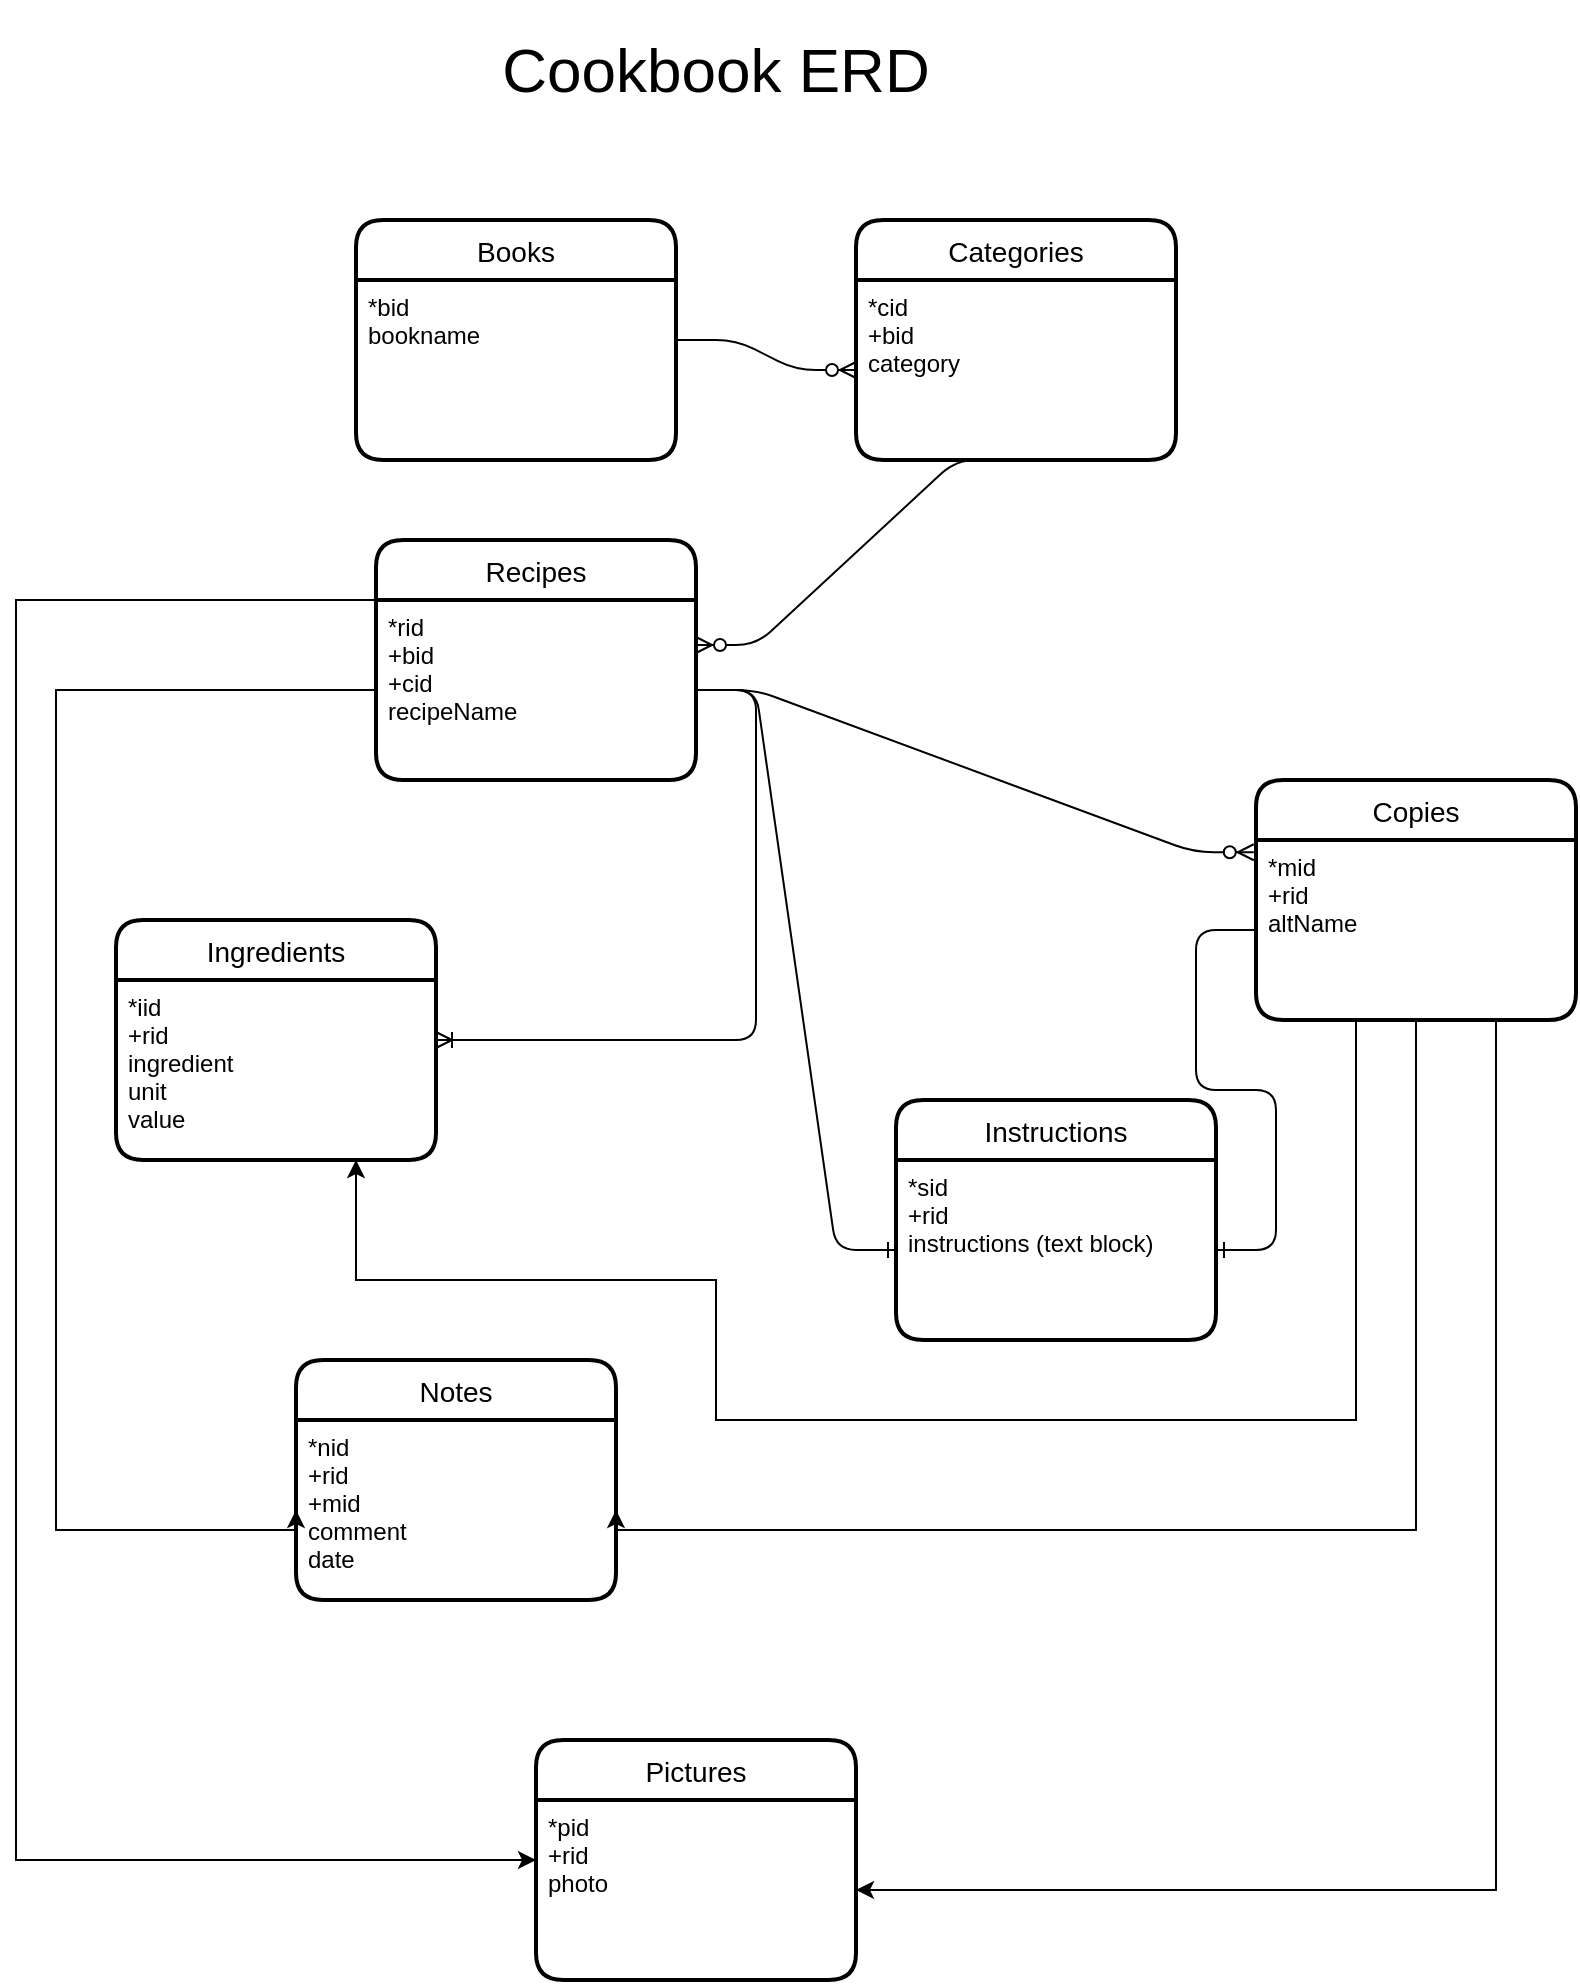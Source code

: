 <mxfile version="13.9.2" type="device"><diagram id="R2lEEEUBdFMjLlhIrx00" name="Page-1"><mxGraphModel dx="1422" dy="774" grid="1" gridSize="10" guides="1" tooltips="1" connect="1" arrows="1" fold="1" page="1" pageScale="1" pageWidth="850" pageHeight="1100" math="0" shadow="0" extFonts="Permanent Marker^https://fonts.googleapis.com/css?family=Permanent+Marker"><root><mxCell id="0"/><mxCell id="1" parent="0"/><mxCell id="oeaTw-2lQI32gvT9yjlb-41" value="Books" style="swimlane;childLayout=stackLayout;horizontal=1;startSize=30;horizontalStack=0;rounded=1;fontSize=14;fontStyle=0;strokeWidth=2;resizeParent=0;resizeLast=1;shadow=0;dashed=0;align=center;" vertex="1" parent="1"><mxGeometry x="200" y="140" width="160" height="120" as="geometry"/></mxCell><mxCell id="oeaTw-2lQI32gvT9yjlb-42" value="*bid&#10;bookname" style="align=left;strokeColor=none;fillColor=none;spacingLeft=4;fontSize=12;verticalAlign=top;resizable=0;rotatable=0;part=1;" vertex="1" parent="oeaTw-2lQI32gvT9yjlb-41"><mxGeometry y="30" width="160" height="90" as="geometry"/></mxCell><mxCell id="oeaTw-2lQI32gvT9yjlb-43" value="Categories" style="swimlane;childLayout=stackLayout;horizontal=1;startSize=30;horizontalStack=0;rounded=1;fontSize=14;fontStyle=0;strokeWidth=2;resizeParent=0;resizeLast=1;shadow=0;dashed=0;align=center;" vertex="1" parent="1"><mxGeometry x="450" y="140" width="160" height="120" as="geometry"/></mxCell><mxCell id="oeaTw-2lQI32gvT9yjlb-44" value="*cid&#10;+bid&#10;category" style="align=left;strokeColor=none;fillColor=none;spacingLeft=4;fontSize=12;verticalAlign=top;resizable=0;rotatable=0;part=1;" vertex="1" parent="oeaTw-2lQI32gvT9yjlb-43"><mxGeometry y="30" width="160" height="90" as="geometry"/></mxCell><mxCell id="oeaTw-2lQI32gvT9yjlb-78" style="edgeStyle=orthogonalEdgeStyle;rounded=0;orthogonalLoop=1;jettySize=auto;html=1;" edge="1" parent="1" source="oeaTw-2lQI32gvT9yjlb-45" target="oeaTw-2lQI32gvT9yjlb-49"><mxGeometry relative="1" as="geometry"><Array as="points"><mxPoint x="30" y="330"/><mxPoint x="30" y="960"/></Array></mxGeometry></mxCell><mxCell id="oeaTw-2lQI32gvT9yjlb-45" value="Recipes" style="swimlane;childLayout=stackLayout;horizontal=1;startSize=30;horizontalStack=0;rounded=1;fontSize=14;fontStyle=0;strokeWidth=2;resizeParent=0;resizeLast=1;shadow=0;dashed=0;align=center;" vertex="1" parent="1"><mxGeometry x="210" y="300" width="160" height="120" as="geometry"/></mxCell><mxCell id="oeaTw-2lQI32gvT9yjlb-46" value="*rid&#10;+bid&#10;+cid&#10;recipeName&#10;" style="align=left;strokeColor=none;fillColor=none;spacingLeft=4;fontSize=12;verticalAlign=top;resizable=0;rotatable=0;part=1;" vertex="1" parent="oeaTw-2lQI32gvT9yjlb-45"><mxGeometry y="30" width="160" height="90" as="geometry"/></mxCell><mxCell id="oeaTw-2lQI32gvT9yjlb-47" value="Instructions" style="swimlane;childLayout=stackLayout;horizontal=1;startSize=30;horizontalStack=0;rounded=1;fontSize=14;fontStyle=0;strokeWidth=2;resizeParent=0;resizeLast=1;shadow=0;dashed=0;align=center;" vertex="1" parent="1"><mxGeometry x="470" y="580" width="160" height="120" as="geometry"/></mxCell><mxCell id="oeaTw-2lQI32gvT9yjlb-48" value="*sid&#10;+rid&#10;instructions (text block)" style="align=left;strokeColor=none;fillColor=none;spacingLeft=4;fontSize=12;verticalAlign=top;resizable=0;rotatable=0;part=1;" vertex="1" parent="oeaTw-2lQI32gvT9yjlb-47"><mxGeometry y="30" width="160" height="90" as="geometry"/></mxCell><mxCell id="oeaTw-2lQI32gvT9yjlb-49" value="Pictures" style="swimlane;childLayout=stackLayout;horizontal=1;startSize=30;horizontalStack=0;rounded=1;fontSize=14;fontStyle=0;strokeWidth=2;resizeParent=0;resizeLast=1;shadow=0;dashed=0;align=center;" vertex="1" parent="1"><mxGeometry x="290" y="900" width="160" height="120" as="geometry"/></mxCell><mxCell id="oeaTw-2lQI32gvT9yjlb-50" value="*pid&#10;+rid&#10;photo" style="align=left;strokeColor=none;fillColor=none;spacingLeft=4;fontSize=12;verticalAlign=top;resizable=0;rotatable=0;part=1;" vertex="1" parent="oeaTw-2lQI32gvT9yjlb-49"><mxGeometry y="30" width="160" height="90" as="geometry"/></mxCell><mxCell id="oeaTw-2lQI32gvT9yjlb-53" value="Ingredients" style="swimlane;childLayout=stackLayout;horizontal=1;startSize=30;horizontalStack=0;rounded=1;fontSize=14;fontStyle=0;strokeWidth=2;resizeParent=0;resizeLast=1;shadow=0;dashed=0;align=center;" vertex="1" parent="1"><mxGeometry x="80" y="490" width="160" height="120" as="geometry"/></mxCell><mxCell id="oeaTw-2lQI32gvT9yjlb-54" value="*iid&#10;+rid&#10;ingredient&#10;unit&#10;value" style="align=left;strokeColor=none;fillColor=none;spacingLeft=4;fontSize=12;verticalAlign=top;resizable=0;rotatable=0;part=1;" vertex="1" parent="oeaTw-2lQI32gvT9yjlb-53"><mxGeometry y="30" width="160" height="90" as="geometry"/></mxCell><mxCell id="oeaTw-2lQI32gvT9yjlb-55" value="Notes" style="swimlane;childLayout=stackLayout;horizontal=1;startSize=30;horizontalStack=0;rounded=1;fontSize=14;fontStyle=0;strokeWidth=2;resizeParent=0;resizeLast=1;shadow=0;dashed=0;align=center;" vertex="1" parent="1"><mxGeometry x="170" y="710" width="160" height="120" as="geometry"/></mxCell><mxCell id="oeaTw-2lQI32gvT9yjlb-56" value="*nid&#10;+rid&#10;+mid&#10;comment&#10;date" style="align=left;strokeColor=none;fillColor=none;spacingLeft=4;fontSize=12;verticalAlign=top;resizable=0;rotatable=0;part=1;" vertex="1" parent="oeaTw-2lQI32gvT9yjlb-55"><mxGeometry y="30" width="160" height="90" as="geometry"/></mxCell><mxCell id="oeaTw-2lQI32gvT9yjlb-86" style="edgeStyle=orthogonalEdgeStyle;rounded=0;orthogonalLoop=1;jettySize=auto;html=1;entryX=1;entryY=0.5;entryDx=0;entryDy=0;" edge="1" parent="1" source="oeaTw-2lQI32gvT9yjlb-58" target="oeaTw-2lQI32gvT9yjlb-50"><mxGeometry relative="1" as="geometry"><Array as="points"><mxPoint x="770" y="975"/></Array></mxGeometry></mxCell><mxCell id="oeaTw-2lQI32gvT9yjlb-58" value="Copies" style="swimlane;childLayout=stackLayout;horizontal=1;startSize=30;horizontalStack=0;rounded=1;fontSize=14;fontStyle=0;strokeWidth=2;resizeParent=0;resizeLast=1;shadow=0;dashed=0;align=center;" vertex="1" parent="1"><mxGeometry x="650" y="420" width="160" height="120" as="geometry"/></mxCell><mxCell id="oeaTw-2lQI32gvT9yjlb-59" value="*mid&#10;+rid&#10;altName" style="align=left;strokeColor=none;fillColor=none;spacingLeft=4;fontSize=12;verticalAlign=top;resizable=0;rotatable=0;part=1;" vertex="1" parent="oeaTw-2lQI32gvT9yjlb-58"><mxGeometry y="30" width="160" height="90" as="geometry"/></mxCell><mxCell id="oeaTw-2lQI32gvT9yjlb-62" value="" style="edgeStyle=entityRelationEdgeStyle;fontSize=12;html=1;endArrow=ERzeroToMany;endFill=1;entryX=0;entryY=0.5;entryDx=0;entryDy=0;" edge="1" parent="1" source="oeaTw-2lQI32gvT9yjlb-41" target="oeaTw-2lQI32gvT9yjlb-44"><mxGeometry width="100" height="100" relative="1" as="geometry"><mxPoint x="340" y="430" as="sourcePoint"/><mxPoint x="440" y="330" as="targetPoint"/></mxGeometry></mxCell><mxCell id="oeaTw-2lQI32gvT9yjlb-63" value="" style="edgeStyle=entityRelationEdgeStyle;fontSize=12;html=1;endArrow=ERzeroToMany;endFill=1;entryX=1;entryY=0.25;entryDx=0;entryDy=0;exitX=0.5;exitY=1;exitDx=0;exitDy=0;" edge="1" parent="1" source="oeaTw-2lQI32gvT9yjlb-44" target="oeaTw-2lQI32gvT9yjlb-46"><mxGeometry width="100" height="100" relative="1" as="geometry"><mxPoint x="310" y="480" as="sourcePoint"/><mxPoint x="410" y="380" as="targetPoint"/></mxGeometry></mxCell><mxCell id="oeaTw-2lQI32gvT9yjlb-64" value="" style="edgeStyle=entityRelationEdgeStyle;fontSize=12;html=1;endArrow=ERzeroToMany;endFill=1;entryX=-0.007;entryY=0.068;entryDx=0;entryDy=0;entryPerimeter=0;" edge="1" parent="1" source="oeaTw-2lQI32gvT9yjlb-46" target="oeaTw-2lQI32gvT9yjlb-59"><mxGeometry width="100" height="100" relative="1" as="geometry"><mxPoint x="310" y="570" as="sourcePoint"/><mxPoint x="410" y="470" as="targetPoint"/></mxGeometry></mxCell><mxCell id="oeaTw-2lQI32gvT9yjlb-65" value="" style="edgeStyle=entityRelationEdgeStyle;fontSize=12;html=1;endArrow=ERoneToMany;" edge="1" parent="1" source="oeaTw-2lQI32gvT9yjlb-46" target="oeaTw-2lQI32gvT9yjlb-53"><mxGeometry width="100" height="100" relative="1" as="geometry"><mxPoint x="80" y="610" as="sourcePoint"/><mxPoint x="180" y="510" as="targetPoint"/></mxGeometry></mxCell><mxCell id="oeaTw-2lQI32gvT9yjlb-66" value="" style="edgeStyle=entityRelationEdgeStyle;fontSize=12;html=1;endArrow=ERone;endFill=1;" edge="1" parent="1" source="oeaTw-2lQI32gvT9yjlb-46" target="oeaTw-2lQI32gvT9yjlb-48"><mxGeometry width="100" height="100" relative="1" as="geometry"><mxPoint x="330" y="610" as="sourcePoint"/><mxPoint x="430" y="510" as="targetPoint"/></mxGeometry></mxCell><mxCell id="oeaTw-2lQI32gvT9yjlb-76" value="" style="edgeStyle=entityRelationEdgeStyle;fontSize=12;html=1;endArrow=ERone;endFill=1;exitX=0;exitY=0.5;exitDx=0;exitDy=0;" edge="1" parent="1" source="oeaTw-2lQI32gvT9yjlb-59" target="oeaTw-2lQI32gvT9yjlb-48"><mxGeometry width="100" height="100" relative="1" as="geometry"><mxPoint x="240" y="468" as="sourcePoint"/><mxPoint x="488" y="673" as="targetPoint"/></mxGeometry></mxCell><mxCell id="oeaTw-2lQI32gvT9yjlb-84" style="edgeStyle=orthogonalEdgeStyle;rounded=0;orthogonalLoop=1;jettySize=auto;html=1;entryX=0;entryY=0.5;entryDx=0;entryDy=0;" edge="1" parent="1" source="oeaTw-2lQI32gvT9yjlb-46" target="oeaTw-2lQI32gvT9yjlb-56"><mxGeometry relative="1" as="geometry"><Array as="points"><mxPoint x="50" y="375"/><mxPoint x="50" y="795"/></Array></mxGeometry></mxCell><mxCell id="oeaTw-2lQI32gvT9yjlb-85" style="edgeStyle=orthogonalEdgeStyle;rounded=0;orthogonalLoop=1;jettySize=auto;html=1;entryX=1;entryY=0.5;entryDx=0;entryDy=0;" edge="1" parent="1" source="oeaTw-2lQI32gvT9yjlb-59" target="oeaTw-2lQI32gvT9yjlb-56"><mxGeometry relative="1" as="geometry"><Array as="points"><mxPoint x="730" y="795"/></Array></mxGeometry></mxCell><mxCell id="oeaTw-2lQI32gvT9yjlb-87" style="edgeStyle=orthogonalEdgeStyle;rounded=0;orthogonalLoop=1;jettySize=auto;html=1;entryX=0.75;entryY=1;entryDx=0;entryDy=0;" edge="1" parent="1" source="oeaTw-2lQI32gvT9yjlb-59" target="oeaTw-2lQI32gvT9yjlb-54"><mxGeometry relative="1" as="geometry"><Array as="points"><mxPoint x="700" y="740"/><mxPoint x="380" y="740"/><mxPoint x="380" y="670"/><mxPoint x="200" y="670"/></Array></mxGeometry></mxCell><mxCell id="oeaTw-2lQI32gvT9yjlb-88" value="Cookbook ERD" style="text;html=1;strokeColor=none;fillColor=none;align=center;verticalAlign=middle;whiteSpace=wrap;rounded=0;fontSize=31;" vertex="1" parent="1"><mxGeometry x="180" y="30" width="400" height="70" as="geometry"/></mxCell></root></mxGraphModel></diagram></mxfile>